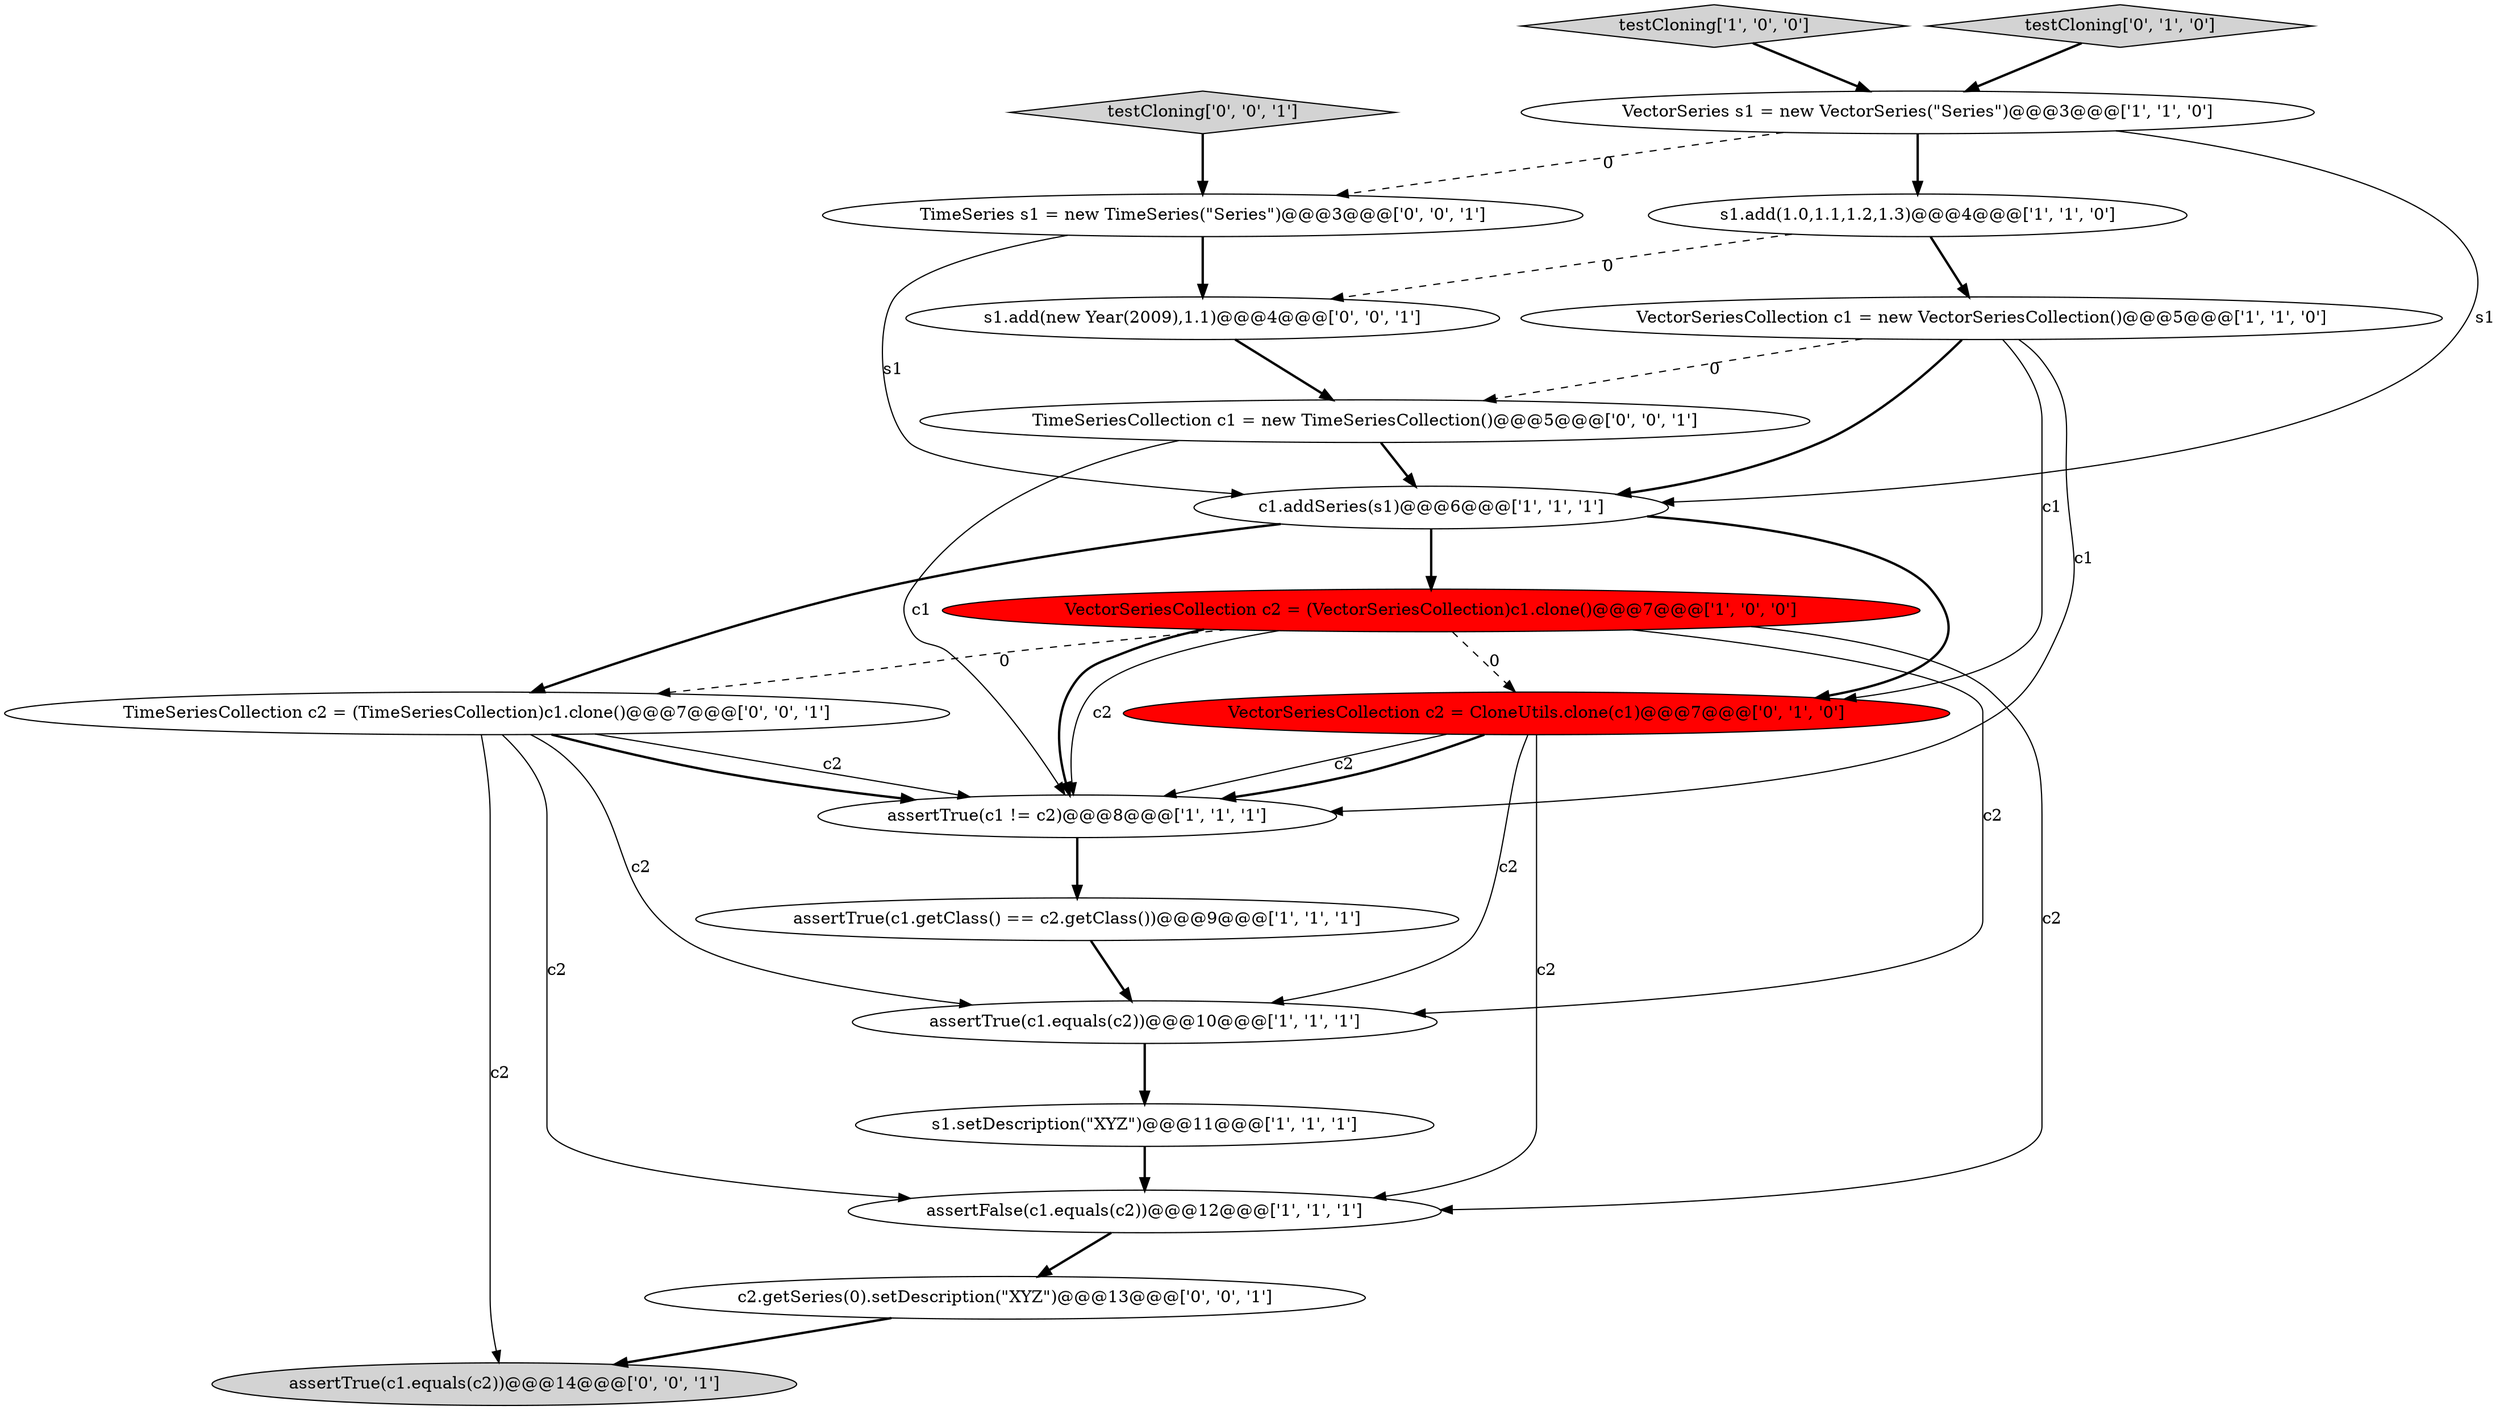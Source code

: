 digraph {
13 [style = filled, label = "assertTrue(c1.equals(c2))@@@14@@@['0', '0', '1']", fillcolor = lightgray, shape = ellipse image = "AAA0AAABBB3BBB"];
16 [style = filled, label = "TimeSeriesCollection c1 = new TimeSeriesCollection()@@@5@@@['0', '0', '1']", fillcolor = white, shape = ellipse image = "AAA0AAABBB3BBB"];
4 [style = filled, label = "VectorSeriesCollection c1 = new VectorSeriesCollection()@@@5@@@['1', '1', '0']", fillcolor = white, shape = ellipse image = "AAA0AAABBB1BBB"];
0 [style = filled, label = "assertTrue(c1 != c2)@@@8@@@['1', '1', '1']", fillcolor = white, shape = ellipse image = "AAA0AAABBB1BBB"];
6 [style = filled, label = "testCloning['1', '0', '0']", fillcolor = lightgray, shape = diamond image = "AAA0AAABBB1BBB"];
19 [style = filled, label = "s1.add(new Year(2009),1.1)@@@4@@@['0', '0', '1']", fillcolor = white, shape = ellipse image = "AAA0AAABBB3BBB"];
14 [style = filled, label = "TimeSeriesCollection c2 = (TimeSeriesCollection)c1.clone()@@@7@@@['0', '0', '1']", fillcolor = white, shape = ellipse image = "AAA0AAABBB3BBB"];
2 [style = filled, label = "assertFalse(c1.equals(c2))@@@12@@@['1', '1', '1']", fillcolor = white, shape = ellipse image = "AAA0AAABBB1BBB"];
8 [style = filled, label = "VectorSeriesCollection c2 = (VectorSeriesCollection)c1.clone()@@@7@@@['1', '0', '0']", fillcolor = red, shape = ellipse image = "AAA1AAABBB1BBB"];
9 [style = filled, label = "assertTrue(c1.getClass() == c2.getClass())@@@9@@@['1', '1', '1']", fillcolor = white, shape = ellipse image = "AAA0AAABBB1BBB"];
7 [style = filled, label = "s1.add(1.0,1.1,1.2,1.3)@@@4@@@['1', '1', '0']", fillcolor = white, shape = ellipse image = "AAA0AAABBB1BBB"];
12 [style = filled, label = "testCloning['0', '1', '0']", fillcolor = lightgray, shape = diamond image = "AAA0AAABBB2BBB"];
1 [style = filled, label = "s1.setDescription(\"XYZ\")@@@11@@@['1', '1', '1']", fillcolor = white, shape = ellipse image = "AAA0AAABBB1BBB"];
11 [style = filled, label = "VectorSeriesCollection c2 = CloneUtils.clone(c1)@@@7@@@['0', '1', '0']", fillcolor = red, shape = ellipse image = "AAA1AAABBB2BBB"];
17 [style = filled, label = "TimeSeries s1 = new TimeSeries(\"Series\")@@@3@@@['0', '0', '1']", fillcolor = white, shape = ellipse image = "AAA0AAABBB3BBB"];
3 [style = filled, label = "VectorSeries s1 = new VectorSeries(\"Series\")@@@3@@@['1', '1', '0']", fillcolor = white, shape = ellipse image = "AAA0AAABBB1BBB"];
10 [style = filled, label = "assertTrue(c1.equals(c2))@@@10@@@['1', '1', '1']", fillcolor = white, shape = ellipse image = "AAA0AAABBB1BBB"];
18 [style = filled, label = "testCloning['0', '0', '1']", fillcolor = lightgray, shape = diamond image = "AAA0AAABBB3BBB"];
5 [style = filled, label = "c1.addSeries(s1)@@@6@@@['1', '1', '1']", fillcolor = white, shape = ellipse image = "AAA0AAABBB1BBB"];
15 [style = filled, label = "c2.getSeries(0).setDescription(\"XYZ\")@@@13@@@['0', '0', '1']", fillcolor = white, shape = ellipse image = "AAA0AAABBB3BBB"];
6->3 [style = bold, label=""];
5->8 [style = bold, label=""];
16->0 [style = solid, label="c1"];
0->9 [style = bold, label=""];
15->13 [style = bold, label=""];
3->17 [style = dashed, label="0"];
4->16 [style = dashed, label="0"];
4->0 [style = solid, label="c1"];
14->2 [style = solid, label="c2"];
8->0 [style = solid, label="c2"];
17->5 [style = solid, label="s1"];
18->17 [style = bold, label=""];
14->0 [style = solid, label="c2"];
7->4 [style = bold, label=""];
9->10 [style = bold, label=""];
5->14 [style = bold, label=""];
8->14 [style = dashed, label="0"];
17->19 [style = bold, label=""];
14->13 [style = solid, label="c2"];
19->16 [style = bold, label=""];
8->0 [style = bold, label=""];
4->11 [style = solid, label="c1"];
11->0 [style = solid, label="c2"];
8->10 [style = solid, label="c2"];
11->0 [style = bold, label=""];
14->10 [style = solid, label="c2"];
8->2 [style = solid, label="c2"];
14->0 [style = bold, label=""];
3->7 [style = bold, label=""];
7->19 [style = dashed, label="0"];
11->10 [style = solid, label="c2"];
2->15 [style = bold, label=""];
16->5 [style = bold, label=""];
1->2 [style = bold, label=""];
5->11 [style = bold, label=""];
12->3 [style = bold, label=""];
11->2 [style = solid, label="c2"];
3->5 [style = solid, label="s1"];
8->11 [style = dashed, label="0"];
10->1 [style = bold, label=""];
4->5 [style = bold, label=""];
}

